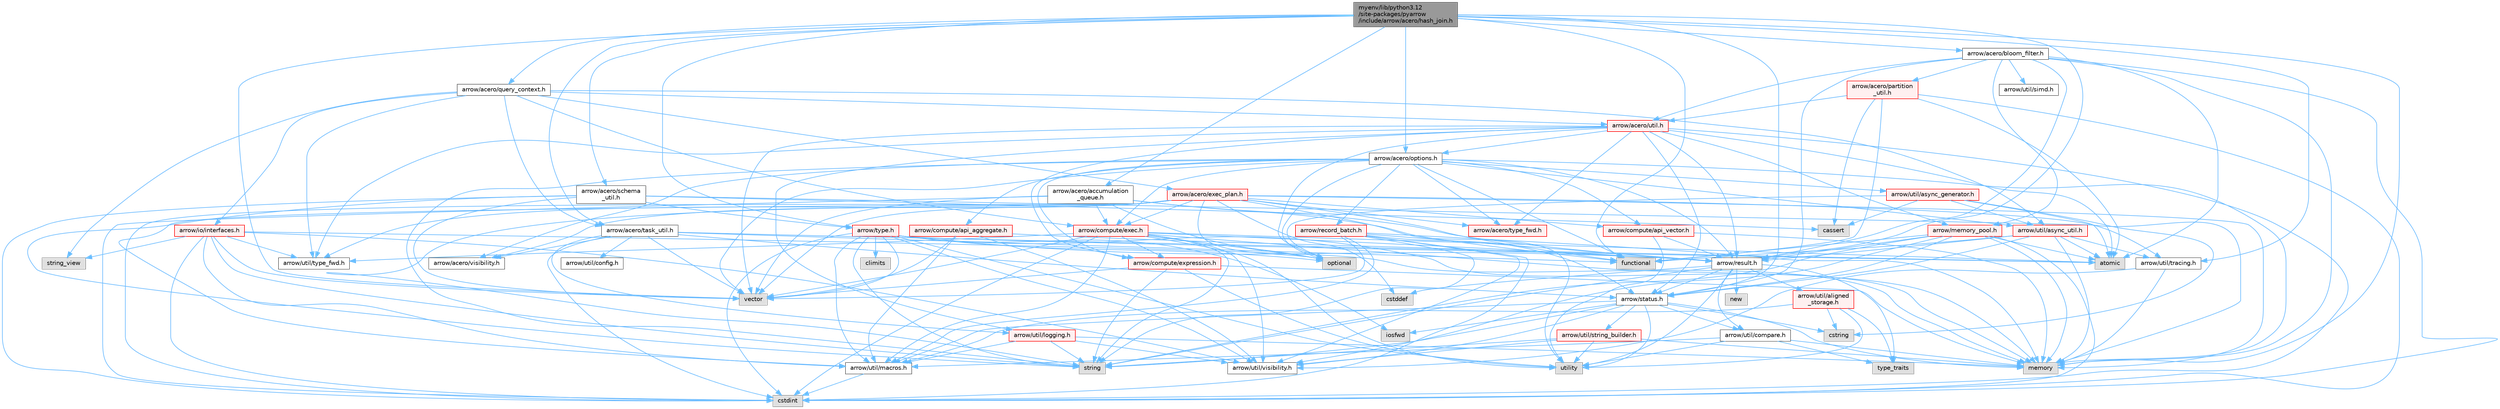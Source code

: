digraph "myenv/lib/python3.12/site-packages/pyarrow/include/arrow/acero/hash_join.h"
{
 // LATEX_PDF_SIZE
  bgcolor="transparent";
  edge [fontname=Helvetica,fontsize=10,labelfontname=Helvetica,labelfontsize=10];
  node [fontname=Helvetica,fontsize=10,shape=box,height=0.2,width=0.4];
  Node1 [id="Node000001",label="myenv/lib/python3.12\l/site-packages/pyarrow\l/include/arrow/acero/hash_join.h",height=0.2,width=0.4,color="gray40", fillcolor="grey60", style="filled", fontcolor="black",tooltip=" "];
  Node1 -> Node2 [id="edge1_Node000001_Node000002",color="steelblue1",style="solid",tooltip=" "];
  Node2 [id="Node000002",label="functional",height=0.2,width=0.4,color="grey60", fillcolor="#E0E0E0", style="filled",tooltip=" "];
  Node1 -> Node3 [id="edge2_Node000001_Node000003",color="steelblue1",style="solid",tooltip=" "];
  Node3 [id="Node000003",label="memory",height=0.2,width=0.4,color="grey60", fillcolor="#E0E0E0", style="filled",tooltip=" "];
  Node1 -> Node4 [id="edge3_Node000001_Node000004",color="steelblue1",style="solid",tooltip=" "];
  Node4 [id="Node000004",label="vector",height=0.2,width=0.4,color="grey60", fillcolor="#E0E0E0", style="filled",tooltip=" "];
  Node1 -> Node5 [id="edge4_Node000001_Node000005",color="steelblue1",style="solid",tooltip=" "];
  Node5 [id="Node000005",label="arrow/acero/accumulation\l_queue.h",height=0.2,width=0.4,color="grey40", fillcolor="white", style="filled",URL="$accumulation__queue_8h.html",tooltip=" "];
  Node5 -> Node6 [id="edge5_Node000005_Node000006",color="steelblue1",style="solid",tooltip=" "];
  Node6 [id="Node000006",label="cstdint",height=0.2,width=0.4,color="grey60", fillcolor="#E0E0E0", style="filled",tooltip=" "];
  Node5 -> Node2 [id="edge6_Node000005_Node000002",color="steelblue1",style="solid",tooltip=" "];
  Node5 -> Node7 [id="edge7_Node000005_Node000007",color="steelblue1",style="solid",tooltip=" "];
  Node7 [id="Node000007",label="optional",height=0.2,width=0.4,color="grey60", fillcolor="#E0E0E0", style="filled",tooltip=" "];
  Node5 -> Node4 [id="edge8_Node000005_Node000004",color="steelblue1",style="solid",tooltip=" "];
  Node5 -> Node8 [id="edge9_Node000005_Node000008",color="steelblue1",style="solid",tooltip=" "];
  Node8 [id="Node000008",label="arrow/compute/exec.h",height=0.2,width=0.4,color="red", fillcolor="#FFF0F0", style="filled",URL="$exec_8h.html",tooltip=" "];
  Node8 -> Node9 [id="edge10_Node000008_Node000009",color="steelblue1",style="solid",tooltip=" "];
  Node9 [id="Node000009",label="atomic",height=0.2,width=0.4,color="grey60", fillcolor="#E0E0E0", style="filled",tooltip=" "];
  Node8 -> Node6 [id="edge11_Node000008_Node000006",color="steelblue1",style="solid",tooltip=" "];
  Node8 -> Node3 [id="edge12_Node000008_Node000003",color="steelblue1",style="solid",tooltip=" "];
  Node8 -> Node7 [id="edge13_Node000008_Node000007",color="steelblue1",style="solid",tooltip=" "];
  Node8 -> Node11 [id="edge14_Node000008_Node000011",color="steelblue1",style="solid",tooltip=" "];
  Node11 [id="Node000011",label="string",height=0.2,width=0.4,color="grey60", fillcolor="#E0E0E0", style="filled",tooltip=" "];
  Node8 -> Node12 [id="edge15_Node000008_Node000012",color="steelblue1",style="solid",tooltip=" "];
  Node12 [id="Node000012",label="utility",height=0.2,width=0.4,color="grey60", fillcolor="#E0E0E0", style="filled",tooltip=" "];
  Node8 -> Node4 [id="edge16_Node000008_Node000004",color="steelblue1",style="solid",tooltip=" "];
  Node8 -> Node48 [id="edge17_Node000008_Node000048",color="steelblue1",style="solid",tooltip=" "];
  Node48 [id="Node000048",label="arrow/compute/expression.h",height=0.2,width=0.4,color="red", fillcolor="#FFF0F0", style="filled",URL="$expression_8h.html",tooltip=" "];
  Node48 -> Node3 [id="edge18_Node000048_Node000003",color="steelblue1",style="solid",tooltip=" "];
  Node48 -> Node11 [id="edge19_Node000048_Node000011",color="steelblue1",style="solid",tooltip=" "];
  Node48 -> Node12 [id="edge20_Node000048_Node000012",color="steelblue1",style="solid",tooltip=" "];
  Node48 -> Node4 [id="edge21_Node000048_Node000004",color="steelblue1",style="solid",tooltip=" "];
  Node8 -> Node25 [id="edge22_Node000008_Node000025",color="steelblue1",style="solid",tooltip=" "];
  Node25 [id="Node000025",label="arrow/result.h",height=0.2,width=0.4,color="grey40", fillcolor="white", style="filled",URL="$result_8h.html",tooltip=" "];
  Node25 -> Node26 [id="edge23_Node000025_Node000026",color="steelblue1",style="solid",tooltip=" "];
  Node26 [id="Node000026",label="cstddef",height=0.2,width=0.4,color="grey60", fillcolor="#E0E0E0", style="filled",tooltip=" "];
  Node25 -> Node27 [id="edge24_Node000025_Node000027",color="steelblue1",style="solid",tooltip=" "];
  Node27 [id="Node000027",label="new",height=0.2,width=0.4,color="grey60", fillcolor="#E0E0E0", style="filled",tooltip=" "];
  Node25 -> Node11 [id="edge25_Node000025_Node000011",color="steelblue1",style="solid",tooltip=" "];
  Node25 -> Node28 [id="edge26_Node000025_Node000028",color="steelblue1",style="solid",tooltip=" "];
  Node28 [id="Node000028",label="type_traits",height=0.2,width=0.4,color="grey60", fillcolor="#E0E0E0", style="filled",tooltip=" "];
  Node25 -> Node12 [id="edge27_Node000025_Node000012",color="steelblue1",style="solid",tooltip=" "];
  Node25 -> Node29 [id="edge28_Node000025_Node000029",color="steelblue1",style="solid",tooltip=" "];
  Node29 [id="Node000029",label="arrow/status.h",height=0.2,width=0.4,color="grey40", fillcolor="white", style="filled",URL="$status_8h.html",tooltip=" "];
  Node29 -> Node19 [id="edge29_Node000029_Node000019",color="steelblue1",style="solid",tooltip=" "];
  Node19 [id="Node000019",label="cstring",height=0.2,width=0.4,color="grey60", fillcolor="#E0E0E0", style="filled",tooltip=" "];
  Node29 -> Node30 [id="edge30_Node000029_Node000030",color="steelblue1",style="solid",tooltip=" "];
  Node30 [id="Node000030",label="iosfwd",height=0.2,width=0.4,color="grey60", fillcolor="#E0E0E0", style="filled",tooltip=" "];
  Node29 -> Node3 [id="edge31_Node000029_Node000003",color="steelblue1",style="solid",tooltip=" "];
  Node29 -> Node11 [id="edge32_Node000029_Node000011",color="steelblue1",style="solid",tooltip=" "];
  Node29 -> Node12 [id="edge33_Node000029_Node000012",color="steelblue1",style="solid",tooltip=" "];
  Node29 -> Node31 [id="edge34_Node000029_Node000031",color="steelblue1",style="solid",tooltip=" "];
  Node31 [id="Node000031",label="arrow/util/compare.h",height=0.2,width=0.4,color="grey40", fillcolor="white", style="filled",URL="$util_2compare_8h.html",tooltip=" "];
  Node31 -> Node3 [id="edge35_Node000031_Node000003",color="steelblue1",style="solid",tooltip=" "];
  Node31 -> Node28 [id="edge36_Node000031_Node000028",color="steelblue1",style="solid",tooltip=" "];
  Node31 -> Node12 [id="edge37_Node000031_Node000012",color="steelblue1",style="solid",tooltip=" "];
  Node31 -> Node24 [id="edge38_Node000031_Node000024",color="steelblue1",style="solid",tooltip=" "];
  Node24 [id="Node000024",label="arrow/util/macros.h",height=0.2,width=0.4,color="grey40", fillcolor="white", style="filled",URL="$macros_8h.html",tooltip=" "];
  Node24 -> Node6 [id="edge39_Node000024_Node000006",color="steelblue1",style="solid",tooltip=" "];
  Node29 -> Node24 [id="edge40_Node000029_Node000024",color="steelblue1",style="solid",tooltip=" "];
  Node29 -> Node32 [id="edge41_Node000029_Node000032",color="steelblue1",style="solid",tooltip=" "];
  Node32 [id="Node000032",label="arrow/util/string_builder.h",height=0.2,width=0.4,color="red", fillcolor="#FFF0F0", style="filled",URL="$string__builder_8h.html",tooltip=" "];
  Node32 -> Node3 [id="edge42_Node000032_Node000003",color="steelblue1",style="solid",tooltip=" "];
  Node32 -> Node11 [id="edge43_Node000032_Node000011",color="steelblue1",style="solid",tooltip=" "];
  Node32 -> Node12 [id="edge44_Node000032_Node000012",color="steelblue1",style="solid",tooltip=" "];
  Node32 -> Node17 [id="edge45_Node000032_Node000017",color="steelblue1",style="solid",tooltip=" "];
  Node17 [id="Node000017",label="arrow/util/visibility.h",height=0.2,width=0.4,color="grey40", fillcolor="white", style="filled",URL="$include_2arrow_2util_2visibility_8h.html",tooltip=" "];
  Node29 -> Node17 [id="edge46_Node000029_Node000017",color="steelblue1",style="solid",tooltip=" "];
  Node25 -> Node34 [id="edge47_Node000025_Node000034",color="steelblue1",style="solid",tooltip=" "];
  Node34 [id="Node000034",label="arrow/util/aligned\l_storage.h",height=0.2,width=0.4,color="red", fillcolor="#FFF0F0", style="filled",URL="$aligned__storage_8h.html",tooltip=" "];
  Node34 -> Node19 [id="edge48_Node000034_Node000019",color="steelblue1",style="solid",tooltip=" "];
  Node34 -> Node28 [id="edge49_Node000034_Node000028",color="steelblue1",style="solid",tooltip=" "];
  Node34 -> Node12 [id="edge50_Node000034_Node000012",color="steelblue1",style="solid",tooltip=" "];
  Node34 -> Node24 [id="edge51_Node000034_Node000024",color="steelblue1",style="solid",tooltip=" "];
  Node25 -> Node31 [id="edge52_Node000025_Node000031",color="steelblue1",style="solid",tooltip=" "];
  Node8 -> Node24 [id="edge53_Node000008_Node000024",color="steelblue1",style="solid",tooltip=" "];
  Node8 -> Node65 [id="edge54_Node000008_Node000065",color="steelblue1",style="solid",tooltip=" "];
  Node65 [id="Node000065",label="arrow/util/type_fwd.h",height=0.2,width=0.4,color="grey40", fillcolor="white", style="filled",URL="$arrow_2util_2type__fwd_8h.html",tooltip=" "];
  Node8 -> Node17 [id="edge55_Node000008_Node000017",color="steelblue1",style="solid",tooltip=" "];
  Node5 -> Node25 [id="edge56_Node000005_Node000025",color="steelblue1",style="solid",tooltip=" "];
  Node1 -> Node66 [id="edge57_Node000001_Node000066",color="steelblue1",style="solid",tooltip=" "];
  Node66 [id="Node000066",label="arrow/acero/bloom_filter.h",height=0.2,width=0.4,color="grey40", fillcolor="white", style="filled",URL="$arrow_2acero_2bloom__filter_8h.html",tooltip=" "];
  Node66 -> Node9 [id="edge58_Node000066_Node000009",color="steelblue1",style="solid",tooltip=" "];
  Node66 -> Node6 [id="edge59_Node000066_Node000006",color="steelblue1",style="solid",tooltip=" "];
  Node66 -> Node3 [id="edge60_Node000066_Node000003",color="steelblue1",style="solid",tooltip=" "];
  Node66 -> Node67 [id="edge61_Node000066_Node000067",color="steelblue1",style="solid",tooltip=" "];
  Node67 [id="Node000067",label="arrow/acero/partition\l_util.h",height=0.2,width=0.4,color="red", fillcolor="#FFF0F0", style="filled",URL="$partition__util_8h.html",tooltip=" "];
  Node67 -> Node9 [id="edge62_Node000067_Node000009",color="steelblue1",style="solid",tooltip=" "];
  Node67 -> Node14 [id="edge63_Node000067_Node000014",color="steelblue1",style="solid",tooltip=" "];
  Node14 [id="Node000014",label="cassert",height=0.2,width=0.4,color="grey60", fillcolor="#E0E0E0", style="filled",tooltip=" "];
  Node67 -> Node6 [id="edge64_Node000067_Node000006",color="steelblue1",style="solid",tooltip=" "];
  Node67 -> Node2 [id="edge65_Node000067_Node000002",color="steelblue1",style="solid",tooltip=" "];
  Node67 -> Node69 [id="edge66_Node000067_Node000069",color="steelblue1",style="solid",tooltip=" "];
  Node69 [id="Node000069",label="arrow/acero/util.h",height=0.2,width=0.4,color="red", fillcolor="#FFF0F0", style="filled",URL="$acero_2util_8h.html",tooltip=" "];
  Node69 -> Node9 [id="edge67_Node000069_Node000009",color="steelblue1",style="solid",tooltip=" "];
  Node69 -> Node6 [id="edge68_Node000069_Node000006",color="steelblue1",style="solid",tooltip=" "];
  Node69 -> Node7 [id="edge69_Node000069_Node000007",color="steelblue1",style="solid",tooltip=" "];
  Node69 -> Node4 [id="edge70_Node000069_Node000004",color="steelblue1",style="solid",tooltip=" "];
  Node69 -> Node72 [id="edge71_Node000069_Node000072",color="steelblue1",style="solid",tooltip=" "];
  Node72 [id="Node000072",label="arrow/acero/options.h",height=0.2,width=0.4,color="grey40", fillcolor="white", style="filled",URL="$acero_2options_8h.html",tooltip=" "];
  Node72 -> Node2 [id="edge72_Node000072_Node000002",color="steelblue1",style="solid",tooltip=" "];
  Node72 -> Node3 [id="edge73_Node000072_Node000003",color="steelblue1",style="solid",tooltip=" "];
  Node72 -> Node7 [id="edge74_Node000072_Node000007",color="steelblue1",style="solid",tooltip=" "];
  Node72 -> Node11 [id="edge75_Node000072_Node000011",color="steelblue1",style="solid",tooltip=" "];
  Node72 -> Node4 [id="edge76_Node000072_Node000004",color="steelblue1",style="solid",tooltip=" "];
  Node72 -> Node73 [id="edge77_Node000072_Node000073",color="steelblue1",style="solid",tooltip=" "];
  Node73 [id="Node000073",label="arrow/acero/type_fwd.h",height=0.2,width=0.4,color="red", fillcolor="#FFF0F0", style="filled",URL="$arrow_2acero_2type__fwd_8h.html",tooltip=" "];
  Node72 -> Node74 [id="edge78_Node000072_Node000074",color="steelblue1",style="solid",tooltip=" "];
  Node74 [id="Node000074",label="arrow/acero/visibility.h",height=0.2,width=0.4,color="grey40", fillcolor="white", style="filled",URL="$include_2arrow_2acero_2visibility_8h.html",tooltip=" "];
  Node72 -> Node75 [id="edge79_Node000072_Node000075",color="steelblue1",style="solid",tooltip=" "];
  Node75 [id="Node000075",label="arrow/compute/api_aggregate.h",height=0.2,width=0.4,color="red", fillcolor="#FFF0F0", style="filled",URL="$api__aggregate_8h.html",tooltip=" "];
  Node75 -> Node4 [id="edge80_Node000075_Node000004",color="steelblue1",style="solid",tooltip=" "];
  Node75 -> Node25 [id="edge81_Node000075_Node000025",color="steelblue1",style="solid",tooltip=" "];
  Node75 -> Node24 [id="edge82_Node000075_Node000024",color="steelblue1",style="solid",tooltip=" "];
  Node75 -> Node17 [id="edge83_Node000075_Node000017",color="steelblue1",style="solid",tooltip=" "];
  Node72 -> Node77 [id="edge84_Node000072_Node000077",color="steelblue1",style="solid",tooltip=" "];
  Node77 [id="Node000077",label="arrow/compute/api_vector.h",height=0.2,width=0.4,color="red", fillcolor="#FFF0F0", style="filled",URL="$api__vector_8h.html",tooltip=" "];
  Node77 -> Node3 [id="edge85_Node000077_Node000003",color="steelblue1",style="solid",tooltip=" "];
  Node77 -> Node12 [id="edge86_Node000077_Node000012",color="steelblue1",style="solid",tooltip=" "];
  Node77 -> Node25 [id="edge87_Node000077_Node000025",color="steelblue1",style="solid",tooltip=" "];
  Node72 -> Node8 [id="edge88_Node000072_Node000008",color="steelblue1",style="solid",tooltip=" "];
  Node72 -> Node48 [id="edge89_Node000072_Node000048",color="steelblue1",style="solid",tooltip=" "];
  Node72 -> Node79 [id="edge90_Node000072_Node000079",color="steelblue1",style="solid",tooltip=" "];
  Node79 [id="Node000079",label="arrow/record_batch.h",height=0.2,width=0.4,color="red", fillcolor="#FFF0F0", style="filled",URL="$record__batch_8h.html",tooltip=" "];
  Node79 -> Node6 [id="edge91_Node000079_Node000006",color="steelblue1",style="solid",tooltip=" "];
  Node79 -> Node3 [id="edge92_Node000079_Node000003",color="steelblue1",style="solid",tooltip=" "];
  Node79 -> Node11 [id="edge93_Node000079_Node000011",color="steelblue1",style="solid",tooltip=" "];
  Node79 -> Node4 [id="edge94_Node000079_Node000004",color="steelblue1",style="solid",tooltip=" "];
  Node79 -> Node25 [id="edge95_Node000079_Node000025",color="steelblue1",style="solid",tooltip=" "];
  Node79 -> Node29 [id="edge96_Node000079_Node000029",color="steelblue1",style="solid",tooltip=" "];
  Node79 -> Node24 [id="edge97_Node000079_Node000024",color="steelblue1",style="solid",tooltip=" "];
  Node79 -> Node17 [id="edge98_Node000079_Node000017",color="steelblue1",style="solid",tooltip=" "];
  Node72 -> Node25 [id="edge99_Node000072_Node000025",color="steelblue1",style="solid",tooltip=" "];
  Node72 -> Node83 [id="edge100_Node000072_Node000083",color="steelblue1",style="solid",tooltip=" "];
  Node83 [id="Node000083",label="arrow/util/async_generator.h",height=0.2,width=0.4,color="red", fillcolor="#FFF0F0", style="filled",URL="$async__generator_8h.html",tooltip=" "];
  Node83 -> Node9 [id="edge101_Node000083_Node000009",color="steelblue1",style="solid",tooltip=" "];
  Node83 -> Node14 [id="edge102_Node000083_Node000014",color="steelblue1",style="solid",tooltip=" "];
  Node83 -> Node19 [id="edge103_Node000083_Node000019",color="steelblue1",style="solid",tooltip=" "];
  Node83 -> Node7 [id="edge104_Node000083_Node000007",color="steelblue1",style="solid",tooltip=" "];
  Node83 -> Node87 [id="edge105_Node000083_Node000087",color="steelblue1",style="solid",tooltip=" "];
  Node87 [id="Node000087",label="arrow/util/async_util.h",height=0.2,width=0.4,color="red", fillcolor="#FFF0F0", style="filled",URL="$async__util_8h.html",tooltip=" "];
  Node87 -> Node9 [id="edge106_Node000087_Node000009",color="steelblue1",style="solid",tooltip=" "];
  Node87 -> Node2 [id="edge107_Node000087_Node000002",color="steelblue1",style="solid",tooltip=" "];
  Node87 -> Node3 [id="edge108_Node000087_Node000003",color="steelblue1",style="solid",tooltip=" "];
  Node87 -> Node25 [id="edge109_Node000087_Node000025",color="steelblue1",style="solid",tooltip=" "];
  Node87 -> Node29 [id="edge110_Node000087_Node000029",color="steelblue1",style="solid",tooltip=" "];
  Node87 -> Node93 [id="edge111_Node000087_Node000093",color="steelblue1",style="solid",tooltip=" "];
  Node93 [id="Node000093",label="arrow/util/tracing.h",height=0.2,width=0.4,color="grey40", fillcolor="white", style="filled",URL="$tracing_8h.html",tooltip=" "];
  Node93 -> Node3 [id="edge112_Node000093_Node000003",color="steelblue1",style="solid",tooltip=" "];
  Node93 -> Node17 [id="edge113_Node000093_Node000017",color="steelblue1",style="solid",tooltip=" "];
  Node72 -> Node87 [id="edge114_Node000072_Node000087",color="steelblue1",style="solid",tooltip=" "];
  Node69 -> Node73 [id="edge115_Node000069_Node000073",color="steelblue1",style="solid",tooltip=" "];
  Node69 -> Node48 [id="edge116_Node000069_Node000048",color="steelblue1",style="solid",tooltip=" "];
  Node69 -> Node107 [id="edge117_Node000069_Node000107",color="steelblue1",style="solid",tooltip=" "];
  Node107 [id="Node000107",label="arrow/memory_pool.h",height=0.2,width=0.4,color="red", fillcolor="#FFF0F0", style="filled",URL="$memory__pool_8h.html",tooltip=" "];
  Node107 -> Node9 [id="edge118_Node000107_Node000009",color="steelblue1",style="solid",tooltip=" "];
  Node107 -> Node6 [id="edge119_Node000107_Node000006",color="steelblue1",style="solid",tooltip=" "];
  Node107 -> Node2 [id="edge120_Node000107_Node000002",color="steelblue1",style="solid",tooltip=" "];
  Node107 -> Node3 [id="edge121_Node000107_Node000003",color="steelblue1",style="solid",tooltip=" "];
  Node107 -> Node11 [id="edge122_Node000107_Node000011",color="steelblue1",style="solid",tooltip=" "];
  Node107 -> Node25 [id="edge123_Node000107_Node000025",color="steelblue1",style="solid",tooltip=" "];
  Node107 -> Node29 [id="edge124_Node000107_Node000029",color="steelblue1",style="solid",tooltip=" "];
  Node107 -> Node17 [id="edge125_Node000107_Node000017",color="steelblue1",style="solid",tooltip=" "];
  Node69 -> Node25 [id="edge126_Node000069_Node000025",color="steelblue1",style="solid",tooltip=" "];
  Node69 -> Node29 [id="edge127_Node000069_Node000029",color="steelblue1",style="solid",tooltip=" "];
  Node69 -> Node108 [id="edge128_Node000069_Node000108",color="steelblue1",style="solid",tooltip=" "];
  Node108 [id="Node000108",label="arrow/util/logging.h",height=0.2,width=0.4,color="red", fillcolor="#FFF0F0", style="filled",URL="$logging_8h.html",tooltip=" "];
  Node108 -> Node3 [id="edge129_Node000108_Node000003",color="steelblue1",style="solid",tooltip=" "];
  Node108 -> Node11 [id="edge130_Node000108_Node000011",color="steelblue1",style="solid",tooltip=" "];
  Node108 -> Node24 [id="edge131_Node000108_Node000024",color="steelblue1",style="solid",tooltip=" "];
  Node108 -> Node17 [id="edge132_Node000108_Node000017",color="steelblue1",style="solid",tooltip=" "];
  Node69 -> Node65 [id="edge133_Node000069_Node000065",color="steelblue1",style="solid",tooltip=" "];
  Node66 -> Node69 [id="edge134_Node000066_Node000069",color="steelblue1",style="solid",tooltip=" "];
  Node66 -> Node107 [id="edge135_Node000066_Node000107",color="steelblue1",style="solid",tooltip=" "];
  Node66 -> Node25 [id="edge136_Node000066_Node000025",color="steelblue1",style="solid",tooltip=" "];
  Node66 -> Node29 [id="edge137_Node000066_Node000029",color="steelblue1",style="solid",tooltip=" "];
  Node66 -> Node106 [id="edge138_Node000066_Node000106",color="steelblue1",style="solid",tooltip=" "];
  Node106 [id="Node000106",label="arrow/util/simd.h",height=0.2,width=0.4,color="grey40", fillcolor="white", style="filled",URL="$simd_8h.html",tooltip=" "];
  Node1 -> Node72 [id="edge139_Node000001_Node000072",color="steelblue1",style="solid",tooltip=" "];
  Node1 -> Node117 [id="edge140_Node000001_Node000117",color="steelblue1",style="solid",tooltip=" "];
  Node117 [id="Node000117",label="arrow/acero/query_context.h",height=0.2,width=0.4,color="grey40", fillcolor="white", style="filled",URL="$query__context_8h.html",tooltip=" "];
  Node117 -> Node20 [id="edge141_Node000117_Node000020",color="steelblue1",style="solid",tooltip=" "];
  Node20 [id="Node000020",label="string_view",height=0.2,width=0.4,color="grey60", fillcolor="#E0E0E0", style="filled",tooltip=" "];
  Node117 -> Node118 [id="edge142_Node000117_Node000118",color="steelblue1",style="solid",tooltip=" "];
  Node118 [id="Node000118",label="arrow/acero/exec_plan.h",height=0.2,width=0.4,color="red", fillcolor="#FFF0F0", style="filled",URL="$exec__plan_8h.html",tooltip=" "];
  Node118 -> Node26 [id="edge143_Node000118_Node000026",color="steelblue1",style="solid",tooltip=" "];
  Node118 -> Node6 [id="edge144_Node000118_Node000006",color="steelblue1",style="solid",tooltip=" "];
  Node118 -> Node2 [id="edge145_Node000118_Node000002",color="steelblue1",style="solid",tooltip=" "];
  Node118 -> Node3 [id="edge146_Node000118_Node000003",color="steelblue1",style="solid",tooltip=" "];
  Node118 -> Node7 [id="edge147_Node000118_Node000007",color="steelblue1",style="solid",tooltip=" "];
  Node118 -> Node11 [id="edge148_Node000118_Node000011",color="steelblue1",style="solid",tooltip=" "];
  Node118 -> Node12 [id="edge149_Node000118_Node000012",color="steelblue1",style="solid",tooltip=" "];
  Node118 -> Node4 [id="edge150_Node000118_Node000004",color="steelblue1",style="solid",tooltip=" "];
  Node118 -> Node73 [id="edge151_Node000118_Node000073",color="steelblue1",style="solid",tooltip=" "];
  Node118 -> Node74 [id="edge152_Node000118_Node000074",color="steelblue1",style="solid",tooltip=" "];
  Node118 -> Node77 [id="edge153_Node000118_Node000077",color="steelblue1",style="solid",tooltip=" "];
  Node118 -> Node8 [id="edge154_Node000118_Node000008",color="steelblue1",style="solid",tooltip=" "];
  Node118 -> Node24 [id="edge155_Node000118_Node000024",color="steelblue1",style="solid",tooltip=" "];
  Node118 -> Node93 [id="edge156_Node000118_Node000093",color="steelblue1",style="solid",tooltip=" "];
  Node118 -> Node65 [id="edge157_Node000118_Node000065",color="steelblue1",style="solid",tooltip=" "];
  Node117 -> Node119 [id="edge158_Node000117_Node000119",color="steelblue1",style="solid",tooltip=" "];
  Node119 [id="Node000119",label="arrow/acero/task_util.h",height=0.2,width=0.4,color="grey40", fillcolor="white", style="filled",URL="$task__util_8h.html",tooltip=" "];
  Node119 -> Node9 [id="edge159_Node000119_Node000009",color="steelblue1",style="solid",tooltip=" "];
  Node119 -> Node6 [id="edge160_Node000119_Node000006",color="steelblue1",style="solid",tooltip=" "];
  Node119 -> Node2 [id="edge161_Node000119_Node000002",color="steelblue1",style="solid",tooltip=" "];
  Node119 -> Node4 [id="edge162_Node000119_Node000004",color="steelblue1",style="solid",tooltip=" "];
  Node119 -> Node74 [id="edge163_Node000119_Node000074",color="steelblue1",style="solid",tooltip=" "];
  Node119 -> Node29 [id="edge164_Node000119_Node000029",color="steelblue1",style="solid",tooltip=" "];
  Node119 -> Node92 [id="edge165_Node000119_Node000092",color="steelblue1",style="solid",tooltip=" "];
  Node92 [id="Node000092",label="arrow/util/config.h",height=0.2,width=0.4,color="grey40", fillcolor="white", style="filled",URL="$pyarrow_2include_2arrow_2util_2config_8h.html",tooltip=" "];
  Node119 -> Node108 [id="edge166_Node000119_Node000108",color="steelblue1",style="solid",tooltip=" "];
  Node117 -> Node69 [id="edge167_Node000117_Node000069",color="steelblue1",style="solid",tooltip=" "];
  Node117 -> Node8 [id="edge168_Node000117_Node000008",color="steelblue1",style="solid",tooltip=" "];
  Node117 -> Node120 [id="edge169_Node000117_Node000120",color="steelblue1",style="solid",tooltip=" "];
  Node120 [id="Node000120",label="arrow/io/interfaces.h",height=0.2,width=0.4,color="red", fillcolor="#FFF0F0", style="filled",URL="$interfaces_8h.html",tooltip=" "];
  Node120 -> Node6 [id="edge170_Node000120_Node000006",color="steelblue1",style="solid",tooltip=" "];
  Node120 -> Node3 [id="edge171_Node000120_Node000003",color="steelblue1",style="solid",tooltip=" "];
  Node120 -> Node11 [id="edge172_Node000120_Node000011",color="steelblue1",style="solid",tooltip=" "];
  Node120 -> Node20 [id="edge173_Node000120_Node000020",color="steelblue1",style="solid",tooltip=" "];
  Node120 -> Node4 [id="edge174_Node000120_Node000004",color="steelblue1",style="solid",tooltip=" "];
  Node120 -> Node24 [id="edge175_Node000120_Node000024",color="steelblue1",style="solid",tooltip=" "];
  Node120 -> Node65 [id="edge176_Node000120_Node000065",color="steelblue1",style="solid",tooltip=" "];
  Node120 -> Node17 [id="edge177_Node000120_Node000017",color="steelblue1",style="solid",tooltip=" "];
  Node117 -> Node87 [id="edge178_Node000117_Node000087",color="steelblue1",style="solid",tooltip=" "];
  Node117 -> Node65 [id="edge179_Node000117_Node000065",color="steelblue1",style="solid",tooltip=" "];
  Node1 -> Node121 [id="edge180_Node000001_Node000121",color="steelblue1",style="solid",tooltip=" "];
  Node121 [id="Node000121",label="arrow/acero/schema\l_util.h",height=0.2,width=0.4,color="grey40", fillcolor="white", style="filled",URL="$schema__util_8h.html",tooltip=" "];
  Node121 -> Node14 [id="edge181_Node000121_Node000014",color="steelblue1",style="solid",tooltip=" "];
  Node121 -> Node6 [id="edge182_Node000121_Node000006",color="steelblue1",style="solid",tooltip=" "];
  Node121 -> Node3 [id="edge183_Node000121_Node000003",color="steelblue1",style="solid",tooltip=" "];
  Node121 -> Node11 [id="edge184_Node000121_Node000011",color="steelblue1",style="solid",tooltip=" "];
  Node121 -> Node4 [id="edge185_Node000121_Node000004",color="steelblue1",style="solid",tooltip=" "];
  Node121 -> Node38 [id="edge186_Node000121_Node000038",color="steelblue1",style="solid",tooltip=" "];
  Node38 [id="Node000038",label="arrow/type.h",height=0.2,width=0.4,color="red", fillcolor="#FFF0F0", style="filled",URL="$type_8h.html",tooltip=" "];
  Node38 -> Node9 [id="edge187_Node000038_Node000009",color="steelblue1",style="solid",tooltip=" "];
  Node38 -> Node39 [id="edge188_Node000038_Node000039",color="steelblue1",style="solid",tooltip=" "];
  Node39 [id="Node000039",label="climits",height=0.2,width=0.4,color="grey60", fillcolor="#E0E0E0", style="filled",tooltip=" "];
  Node38 -> Node6 [id="edge189_Node000038_Node000006",color="steelblue1",style="solid",tooltip=" "];
  Node38 -> Node30 [id="edge190_Node000038_Node000030",color="steelblue1",style="solid",tooltip=" "];
  Node38 -> Node3 [id="edge191_Node000038_Node000003",color="steelblue1",style="solid",tooltip=" "];
  Node38 -> Node7 [id="edge192_Node000038_Node000007",color="steelblue1",style="solid",tooltip=" "];
  Node38 -> Node11 [id="edge193_Node000038_Node000011",color="steelblue1",style="solid",tooltip=" "];
  Node38 -> Node12 [id="edge194_Node000038_Node000012",color="steelblue1",style="solid",tooltip=" "];
  Node38 -> Node4 [id="edge195_Node000038_Node000004",color="steelblue1",style="solid",tooltip=" "];
  Node38 -> Node25 [id="edge196_Node000038_Node000025",color="steelblue1",style="solid",tooltip=" "];
  Node38 -> Node24 [id="edge197_Node000038_Node000024",color="steelblue1",style="solid",tooltip=" "];
  Node38 -> Node17 [id="edge198_Node000038_Node000017",color="steelblue1",style="solid",tooltip=" "];
  Node1 -> Node119 [id="edge199_Node000001_Node000119",color="steelblue1",style="solid",tooltip=" "];
  Node1 -> Node25 [id="edge200_Node000001_Node000025",color="steelblue1",style="solid",tooltip=" "];
  Node1 -> Node29 [id="edge201_Node000001_Node000029",color="steelblue1",style="solid",tooltip=" "];
  Node1 -> Node38 [id="edge202_Node000001_Node000038",color="steelblue1",style="solid",tooltip=" "];
  Node1 -> Node93 [id="edge203_Node000001_Node000093",color="steelblue1",style="solid",tooltip=" "];
}
